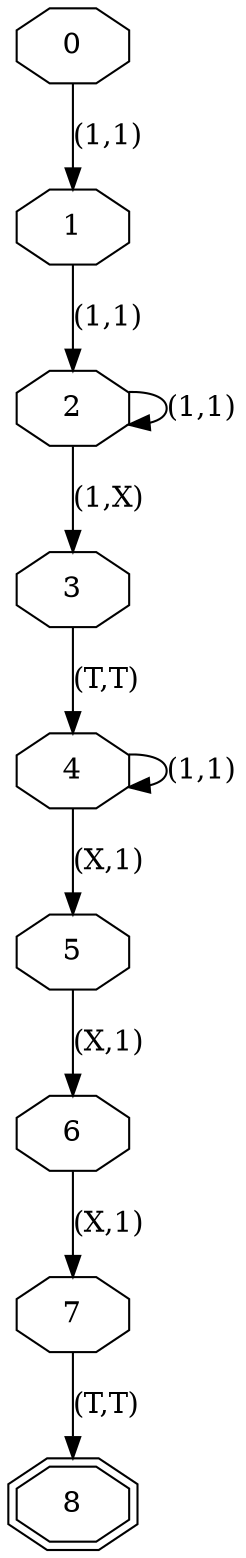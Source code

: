 digraph g
{
7 [shape=octagon label="7"]
8 [shape=doubleoctagon label="8"]
7 -> 8 [label="(T,T)"]
5 [shape=doubleoctagon label="5"]
6 [shape=octagon label="6"]
5 -> 6 [label="(X,1)"]
4 [shape=octagon label="4"]
5 [shape=octagon label="5"]
4 -> 5 [label="(X,1)"]
4 [shape=octagon label="4"]
4 [shape=octagon label="4"]
4 -> 4 [label="(1,1)"]
3 [shape=octagon label="3"]
4 [shape=octagon label="4"]
3 -> 4 [label="(T,T)"]
2 [shape=octagon label="2"]
3 [shape=octagon label="3"]
2 -> 3 [label="(1,X)"]
2 [shape=octagon label="2"]
2 [shape=octagon label="2"]
2 -> 2 [label="(1,1)"]
6 [shape=octagon label="6"]
7 [shape=octagon label="7"]
6 -> 7 [label="(X,1)"]
1 [shape=octagon label="1"]
2 [shape=octagon label="2"]
1 -> 2 [label="(1,1)"]
0 [shape=octagon label="0"]
1 [shape=octagon label="1"]
0 -> 1 [label="(1,1)"]
}
